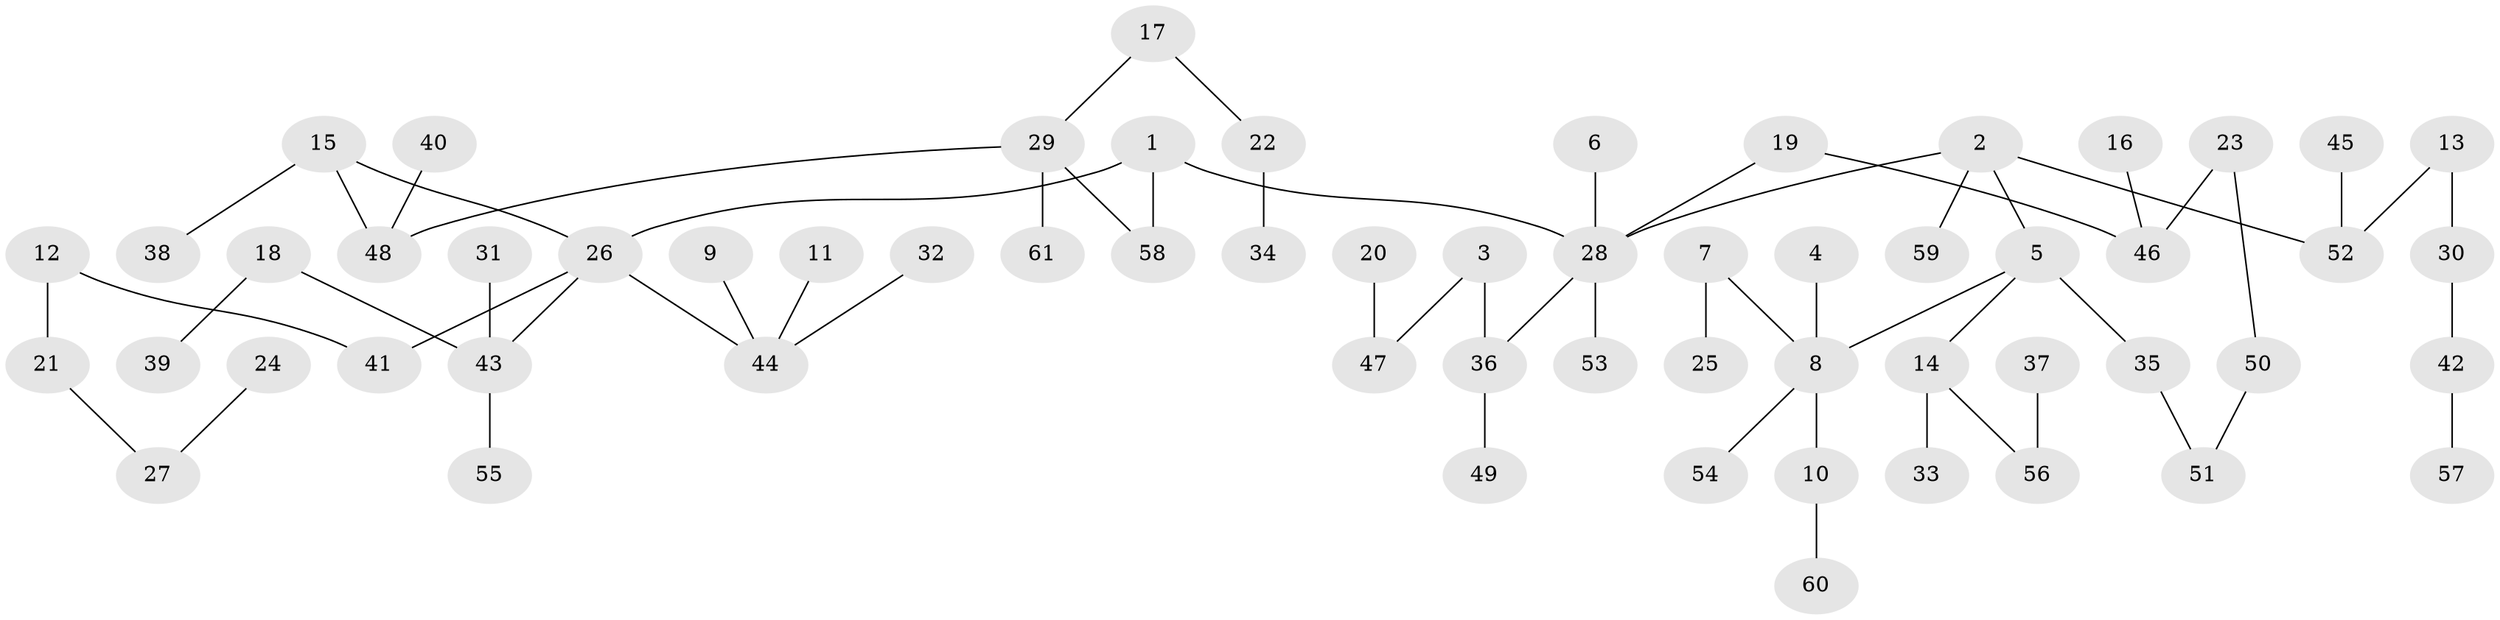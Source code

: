 // original degree distribution, {7: 0.008264462809917356, 3: 0.1487603305785124, 4: 0.049586776859504134, 5: 0.03305785123966942, 2: 0.2644628099173554, 6: 0.024793388429752067, 1: 0.47107438016528924}
// Generated by graph-tools (version 1.1) at 2025/01/03/09/25 03:01:00]
// undirected, 61 vertices, 62 edges
graph export_dot {
graph [start="1"]
  node [color=gray90,style=filled];
  1;
  2;
  3;
  4;
  5;
  6;
  7;
  8;
  9;
  10;
  11;
  12;
  13;
  14;
  15;
  16;
  17;
  18;
  19;
  20;
  21;
  22;
  23;
  24;
  25;
  26;
  27;
  28;
  29;
  30;
  31;
  32;
  33;
  34;
  35;
  36;
  37;
  38;
  39;
  40;
  41;
  42;
  43;
  44;
  45;
  46;
  47;
  48;
  49;
  50;
  51;
  52;
  53;
  54;
  55;
  56;
  57;
  58;
  59;
  60;
  61;
  1 -- 26 [weight=1.0];
  1 -- 28 [weight=1.0];
  1 -- 58 [weight=1.0];
  2 -- 5 [weight=1.0];
  2 -- 28 [weight=1.0];
  2 -- 52 [weight=1.0];
  2 -- 59 [weight=1.0];
  3 -- 36 [weight=1.0];
  3 -- 47 [weight=1.0];
  4 -- 8 [weight=1.0];
  5 -- 8 [weight=1.0];
  5 -- 14 [weight=1.0];
  5 -- 35 [weight=1.0];
  6 -- 28 [weight=1.0];
  7 -- 8 [weight=1.0];
  7 -- 25 [weight=1.0];
  8 -- 10 [weight=1.0];
  8 -- 54 [weight=1.0];
  9 -- 44 [weight=1.0];
  10 -- 60 [weight=1.0];
  11 -- 44 [weight=1.0];
  12 -- 21 [weight=1.0];
  12 -- 41 [weight=1.0];
  13 -- 30 [weight=1.0];
  13 -- 52 [weight=1.0];
  14 -- 33 [weight=1.0];
  14 -- 56 [weight=1.0];
  15 -- 26 [weight=1.0];
  15 -- 38 [weight=1.0];
  15 -- 48 [weight=1.0];
  16 -- 46 [weight=1.0];
  17 -- 22 [weight=1.0];
  17 -- 29 [weight=1.0];
  18 -- 39 [weight=1.0];
  18 -- 43 [weight=1.0];
  19 -- 28 [weight=1.0];
  19 -- 46 [weight=1.0];
  20 -- 47 [weight=1.0];
  21 -- 27 [weight=1.0];
  22 -- 34 [weight=1.0];
  23 -- 46 [weight=1.0];
  23 -- 50 [weight=1.0];
  24 -- 27 [weight=1.0];
  26 -- 41 [weight=1.0];
  26 -- 43 [weight=1.0];
  26 -- 44 [weight=1.0];
  28 -- 36 [weight=1.0];
  28 -- 53 [weight=1.0];
  29 -- 48 [weight=1.0];
  29 -- 58 [weight=1.0];
  29 -- 61 [weight=1.0];
  30 -- 42 [weight=1.0];
  31 -- 43 [weight=1.0];
  32 -- 44 [weight=1.0];
  35 -- 51 [weight=1.0];
  36 -- 49 [weight=1.0];
  37 -- 56 [weight=1.0];
  40 -- 48 [weight=1.0];
  42 -- 57 [weight=1.0];
  43 -- 55 [weight=1.0];
  45 -- 52 [weight=1.0];
  50 -- 51 [weight=1.0];
}
